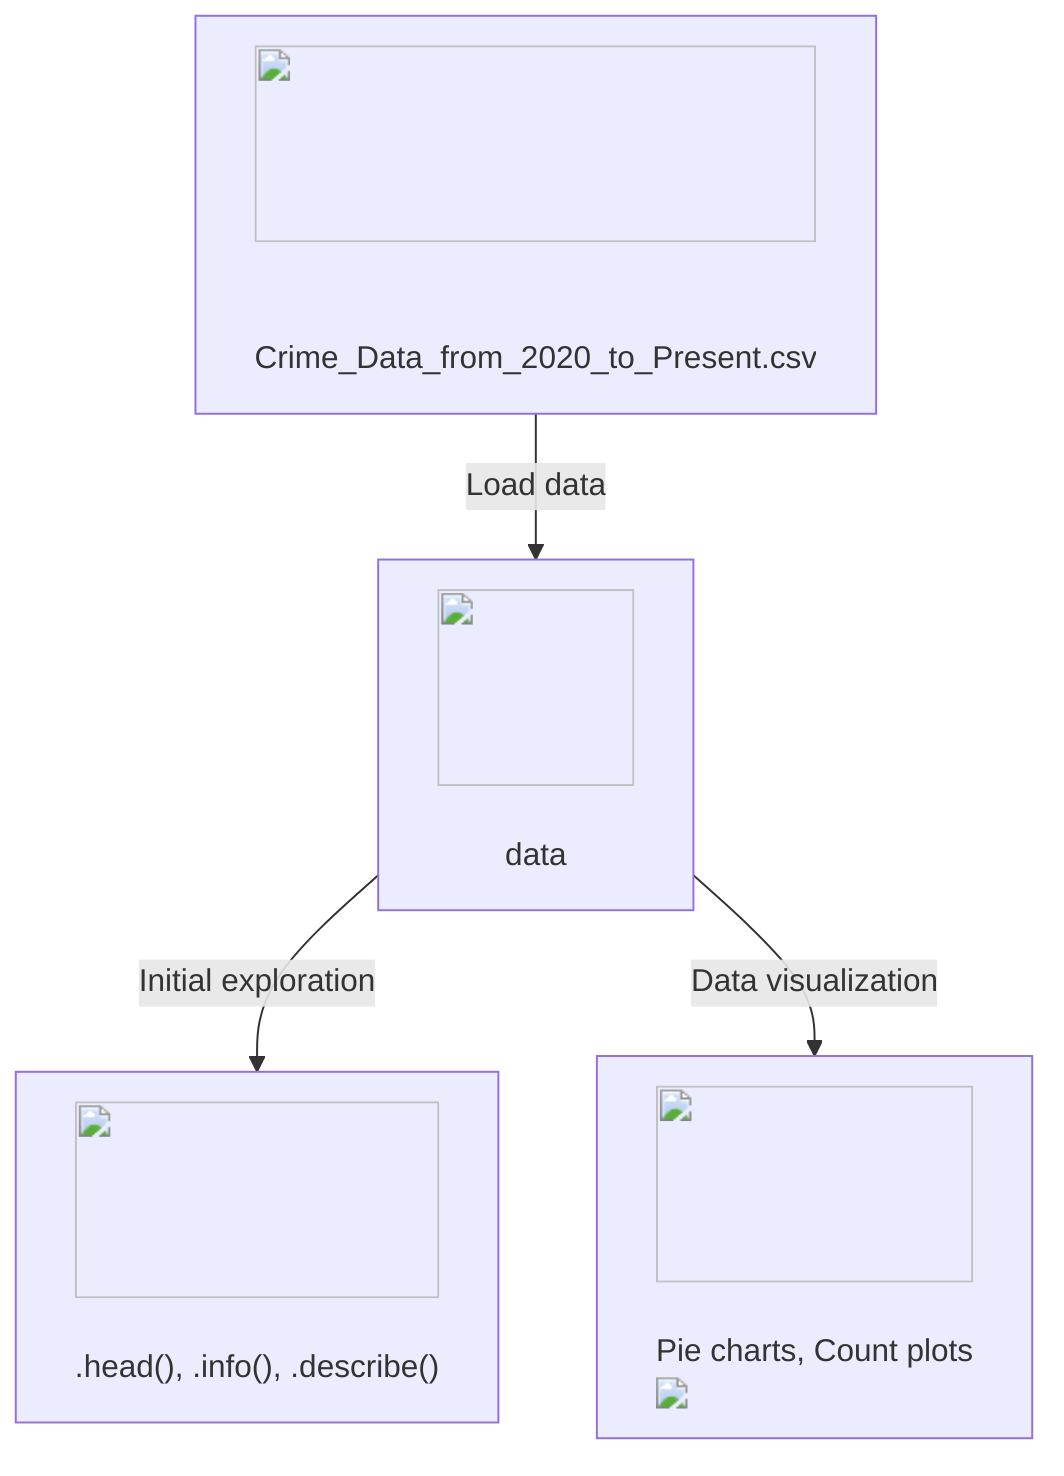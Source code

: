 graph TD;
  %% Data Source
  A["<img src='icons/file.svg' width=100 height=100/> <br/> Crime_Data_from_2020_to_Present.csv"] -->|Load data| B["<img src='icons/table.svg' width=100 height=100/> <br/> data"]
  
  %% Data Exploration
  B -->|Initial exploration| C["<img src='icons/column_split.svg' width=100 height=100/> <br/> .head(), .info(), .describe()"]
  
  %% Data Visualization
  B -->|Data visualization| D["<img src='icons/row_split.svg' width=100 height=100/> <br/> Pie charts, Count plots <br/> <img src='dummy_plots/scatter_plot_template.svg'/>"]
  
  %% Comments
  %% A: Node representing the data source file containing crime data.
  %% B: Node for the main data variable containing the loaded DataFrame.
  %% C: Node depicting initial data exploration steps for understanding data structure and summary.
  %% D: Node showing visualization techniques applied on the data to extract insights.